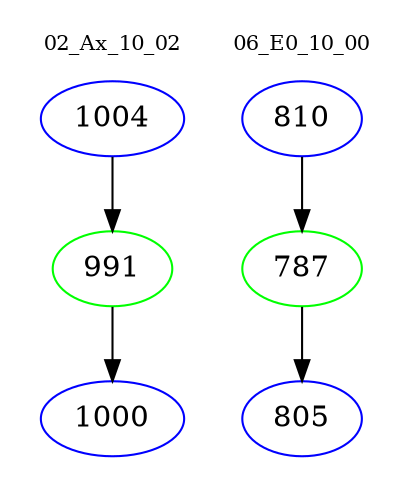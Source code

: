 digraph{
subgraph cluster_0 {
color = white
label = "02_Ax_10_02";
fontsize=10;
T0_1004 [label="1004", color="blue"]
T0_1004 -> T0_991 [color="black"]
T0_991 [label="991", color="green"]
T0_991 -> T0_1000 [color="black"]
T0_1000 [label="1000", color="blue"]
}
subgraph cluster_1 {
color = white
label = "06_E0_10_00";
fontsize=10;
T1_810 [label="810", color="blue"]
T1_810 -> T1_787 [color="black"]
T1_787 [label="787", color="green"]
T1_787 -> T1_805 [color="black"]
T1_805 [label="805", color="blue"]
}
}

